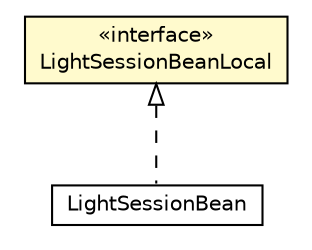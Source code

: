 #!/usr/local/bin/dot
#
# Class diagram 
# Generated by UMLGraph version R5_6-24-gf6e263 (http://www.umlgraph.org/)
#

digraph G {
	edge [fontname="Helvetica",fontsize=10,labelfontname="Helvetica",labelfontsize=10];
	node [fontname="Helvetica",fontsize=10,shape=plaintext];
	nodesep=0.25;
	ranksep=0.5;
	// org.unict.ing.pds.dhtdb.datamanager.lightBeans.LightSessionBeanLocal
	c1601 [label=<<table title="org.unict.ing.pds.dhtdb.datamanager.lightBeans.LightSessionBeanLocal" border="0" cellborder="1" cellspacing="0" cellpadding="2" port="p" bgcolor="lemonChiffon" href="./LightSessionBeanLocal.html">
		<tr><td><table border="0" cellspacing="0" cellpadding="1">
<tr><td align="center" balign="center"> &#171;interface&#187; </td></tr>
<tr><td align="center" balign="center"> LightSessionBeanLocal </td></tr>
		</table></td></tr>
		</table>>, URL="./LightSessionBeanLocal.html", fontname="Helvetica", fontcolor="black", fontsize=10.0];
	// org.unict.ing.pds.dhtdb.datamanager.lightBeans.LightSessionBean
	c1604 [label=<<table title="org.unict.ing.pds.dhtdb.datamanager.lightBeans.LightSessionBean" border="0" cellborder="1" cellspacing="0" cellpadding="2" port="p" href="./LightSessionBean.html">
		<tr><td><table border="0" cellspacing="0" cellpadding="1">
<tr><td align="center" balign="center"> LightSessionBean </td></tr>
		</table></td></tr>
		</table>>, URL="./LightSessionBean.html", fontname="Helvetica", fontcolor="black", fontsize=10.0];
	//org.unict.ing.pds.dhtdb.datamanager.lightBeans.LightSessionBean implements org.unict.ing.pds.dhtdb.datamanager.lightBeans.LightSessionBeanLocal
	c1601:p -> c1604:p [dir=back,arrowtail=empty,style=dashed];
}

